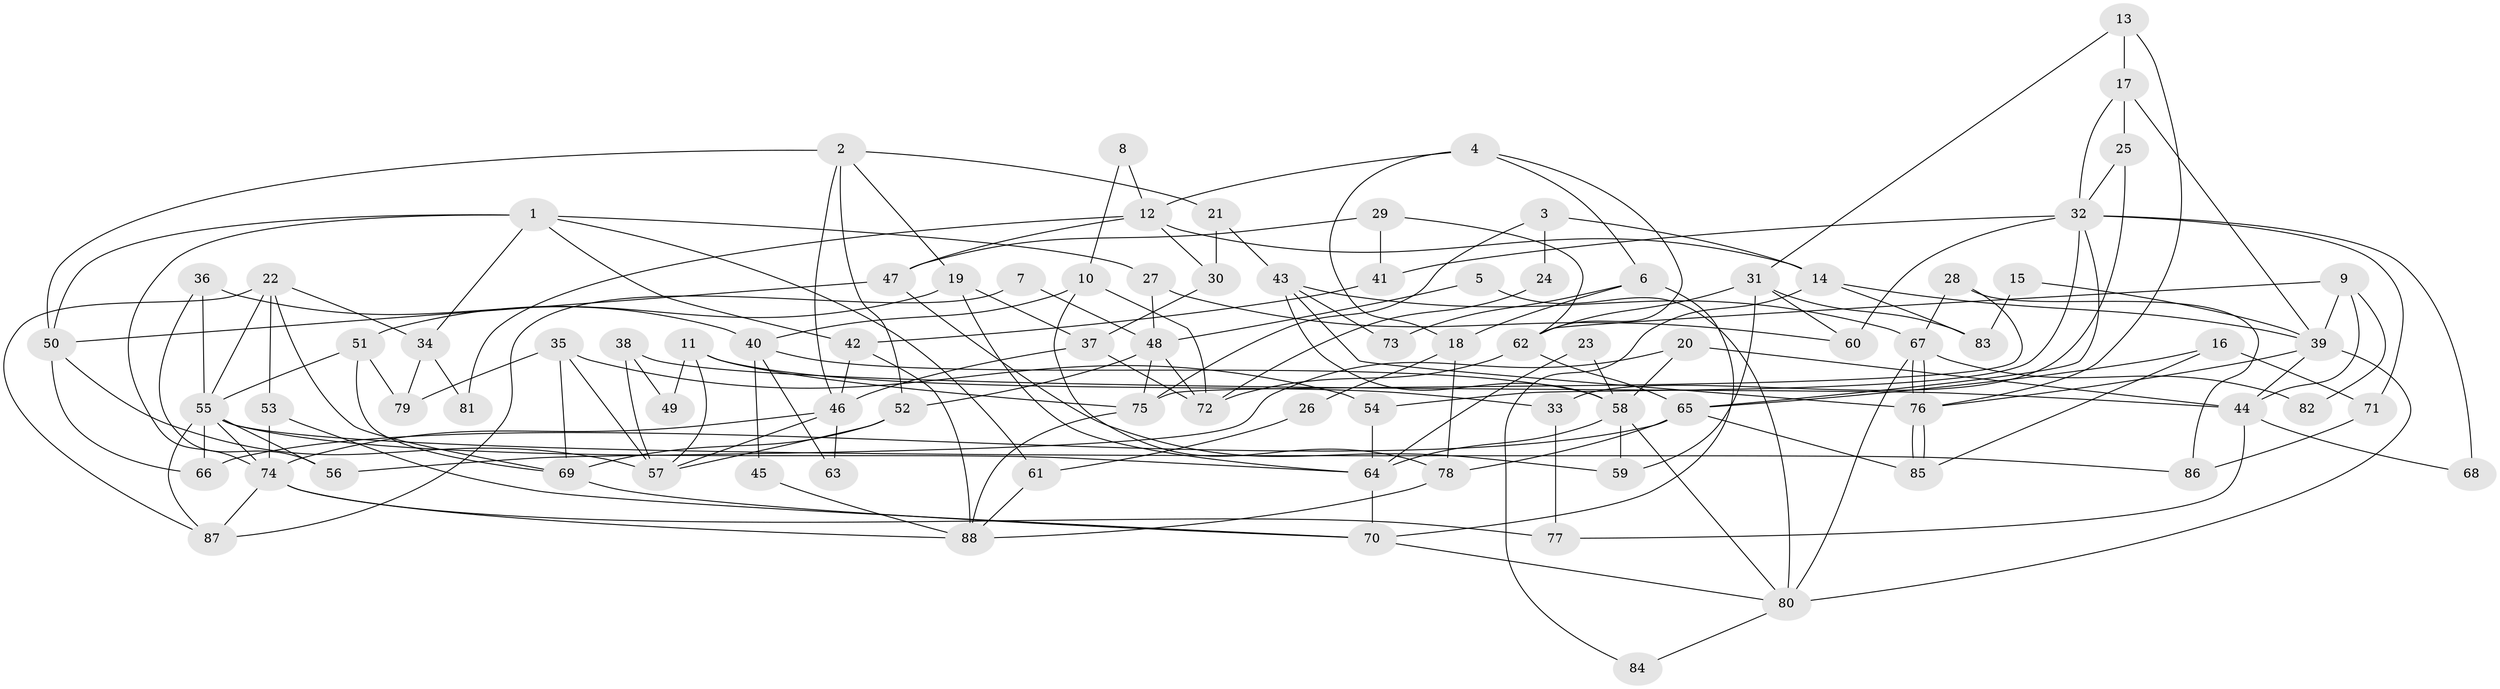 // coarse degree distribution, {9: 0.09090909090909091, 12: 0.022727272727272728, 4: 0.11363636363636363, 7: 0.045454545454545456, 2: 0.18181818181818182, 8: 0.06818181818181818, 3: 0.20454545454545456, 5: 0.1590909090909091, 10: 0.045454545454545456, 6: 0.06818181818181818}
// Generated by graph-tools (version 1.1) at 2025/50/03/04/25 22:50:52]
// undirected, 88 vertices, 176 edges
graph export_dot {
  node [color=gray90,style=filled];
  1;
  2;
  3;
  4;
  5;
  6;
  7;
  8;
  9;
  10;
  11;
  12;
  13;
  14;
  15;
  16;
  17;
  18;
  19;
  20;
  21;
  22;
  23;
  24;
  25;
  26;
  27;
  28;
  29;
  30;
  31;
  32;
  33;
  34;
  35;
  36;
  37;
  38;
  39;
  40;
  41;
  42;
  43;
  44;
  45;
  46;
  47;
  48;
  49;
  50;
  51;
  52;
  53;
  54;
  55;
  56;
  57;
  58;
  59;
  60;
  61;
  62;
  63;
  64;
  65;
  66;
  67;
  68;
  69;
  70;
  71;
  72;
  73;
  74;
  75;
  76;
  77;
  78;
  79;
  80;
  81;
  82;
  83;
  84;
  85;
  86;
  87;
  88;
  1 -- 50;
  1 -- 74;
  1 -- 27;
  1 -- 34;
  1 -- 42;
  1 -- 61;
  2 -- 46;
  2 -- 19;
  2 -- 21;
  2 -- 50;
  2 -- 52;
  3 -- 75;
  3 -- 14;
  3 -- 24;
  4 -- 18;
  4 -- 62;
  4 -- 6;
  4 -- 12;
  5 -- 48;
  5 -- 80;
  6 -- 70;
  6 -- 18;
  6 -- 73;
  7 -- 48;
  7 -- 87;
  8 -- 10;
  8 -- 12;
  9 -- 39;
  9 -- 62;
  9 -- 44;
  9 -- 82;
  10 -- 40;
  10 -- 78;
  10 -- 72;
  11 -- 57;
  11 -- 75;
  11 -- 33;
  11 -- 49;
  12 -- 30;
  12 -- 14;
  12 -- 47;
  12 -- 81;
  13 -- 76;
  13 -- 17;
  13 -- 31;
  14 -- 39;
  14 -- 83;
  14 -- 84;
  15 -- 39;
  15 -- 83;
  16 -- 71;
  16 -- 65;
  16 -- 85;
  17 -- 39;
  17 -- 32;
  17 -- 25;
  18 -- 78;
  18 -- 26;
  19 -- 37;
  19 -- 51;
  19 -- 64;
  20 -- 44;
  20 -- 58;
  20 -- 56;
  21 -- 43;
  21 -- 30;
  22 -- 69;
  22 -- 87;
  22 -- 34;
  22 -- 53;
  22 -- 55;
  23 -- 58;
  23 -- 64;
  24 -- 72;
  25 -- 32;
  25 -- 33;
  26 -- 61;
  27 -- 60;
  27 -- 48;
  28 -- 75;
  28 -- 67;
  28 -- 86;
  29 -- 47;
  29 -- 62;
  29 -- 41;
  30 -- 37;
  31 -- 59;
  31 -- 60;
  31 -- 62;
  31 -- 83;
  32 -- 65;
  32 -- 41;
  32 -- 54;
  32 -- 60;
  32 -- 68;
  32 -- 71;
  33 -- 77;
  34 -- 79;
  34 -- 81;
  35 -- 57;
  35 -- 69;
  35 -- 54;
  35 -- 79;
  36 -- 56;
  36 -- 55;
  36 -- 40;
  37 -- 46;
  37 -- 72;
  38 -- 57;
  38 -- 44;
  38 -- 49;
  39 -- 44;
  39 -- 76;
  39 -- 80;
  40 -- 58;
  40 -- 45;
  40 -- 63;
  41 -- 42;
  42 -- 46;
  42 -- 88;
  43 -- 76;
  43 -- 67;
  43 -- 58;
  43 -- 73;
  44 -- 77;
  44 -- 68;
  45 -- 88;
  46 -- 74;
  46 -- 57;
  46 -- 63;
  47 -- 50;
  47 -- 59;
  48 -- 52;
  48 -- 72;
  48 -- 75;
  50 -- 66;
  50 -- 57;
  51 -- 79;
  51 -- 55;
  51 -- 69;
  52 -- 69;
  52 -- 57;
  53 -- 70;
  53 -- 74;
  54 -- 64;
  55 -- 64;
  55 -- 56;
  55 -- 66;
  55 -- 74;
  55 -- 86;
  55 -- 87;
  58 -- 64;
  58 -- 59;
  58 -- 80;
  61 -- 88;
  62 -- 72;
  62 -- 65;
  64 -- 70;
  65 -- 85;
  65 -- 66;
  65 -- 78;
  67 -- 80;
  67 -- 76;
  67 -- 76;
  67 -- 82;
  69 -- 70;
  70 -- 80;
  71 -- 86;
  74 -- 77;
  74 -- 87;
  74 -- 88;
  75 -- 88;
  76 -- 85;
  76 -- 85;
  78 -- 88;
  80 -- 84;
}
